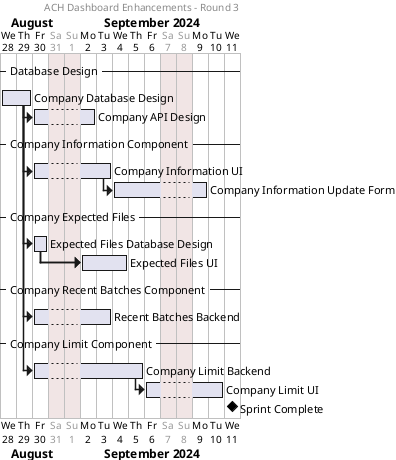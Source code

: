 @startgantt
saturday are closed
sunday are closed

header ACH Dashboard Enhancements - Round 3

Project starts 2024-08-28

-- Database Design --
[Company Database Design] starts 2024-08-15 and lasts 2 days
[Company API Design] starts at [Company Database Design]'s end and lasts 2 days

-- Company Information Component --
[Company Information UI] starts at [Company Database Design]'s end and lasts 3 days
[Company Information Update Form] starts at [Company Information UI]'s end and lasts 4 days

-- Company Expected Files --
[Expected Files Database Design] starts at [Company Database Design]'s end and lasts 1 day
[Expected Files UI] starts at [Expected Files Database Design]'s end and lasts 2 days

-- Company Recent Batches Component --
[Recent Batches Backend] starts at [Company Database Design]'s end and lasts 3 days
[Expected Files UI] starts at [Expected Files Database Design]'s end and lasts 3 days

-- Company Limit Component --
[Company Limit Backend] starts at [Company Database Design]'s end and lasts 5 days
[Company Limit UI] starts at [Company Limit Backend]'s end and lasts 3 days

[Sprint Complete] happens at 2024-09-11

@endgantt
